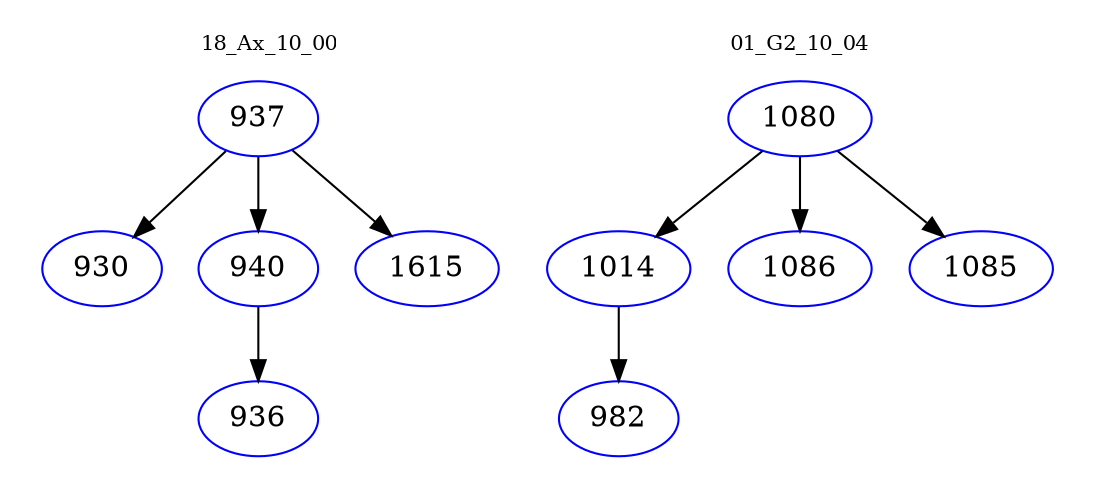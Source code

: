 digraph{
subgraph cluster_0 {
color = white
label = "18_Ax_10_00";
fontsize=10;
T0_937 [label="937", color="blue"]
T0_937 -> T0_930 [color="black"]
T0_930 [label="930", color="blue"]
T0_937 -> T0_940 [color="black"]
T0_940 [label="940", color="blue"]
T0_940 -> T0_936 [color="black"]
T0_936 [label="936", color="blue"]
T0_937 -> T0_1615 [color="black"]
T0_1615 [label="1615", color="blue"]
}
subgraph cluster_1 {
color = white
label = "01_G2_10_04";
fontsize=10;
T1_1080 [label="1080", color="blue"]
T1_1080 -> T1_1014 [color="black"]
T1_1014 [label="1014", color="blue"]
T1_1014 -> T1_982 [color="black"]
T1_982 [label="982", color="blue"]
T1_1080 -> T1_1086 [color="black"]
T1_1086 [label="1086", color="blue"]
T1_1080 -> T1_1085 [color="black"]
T1_1085 [label="1085", color="blue"]
}
}
